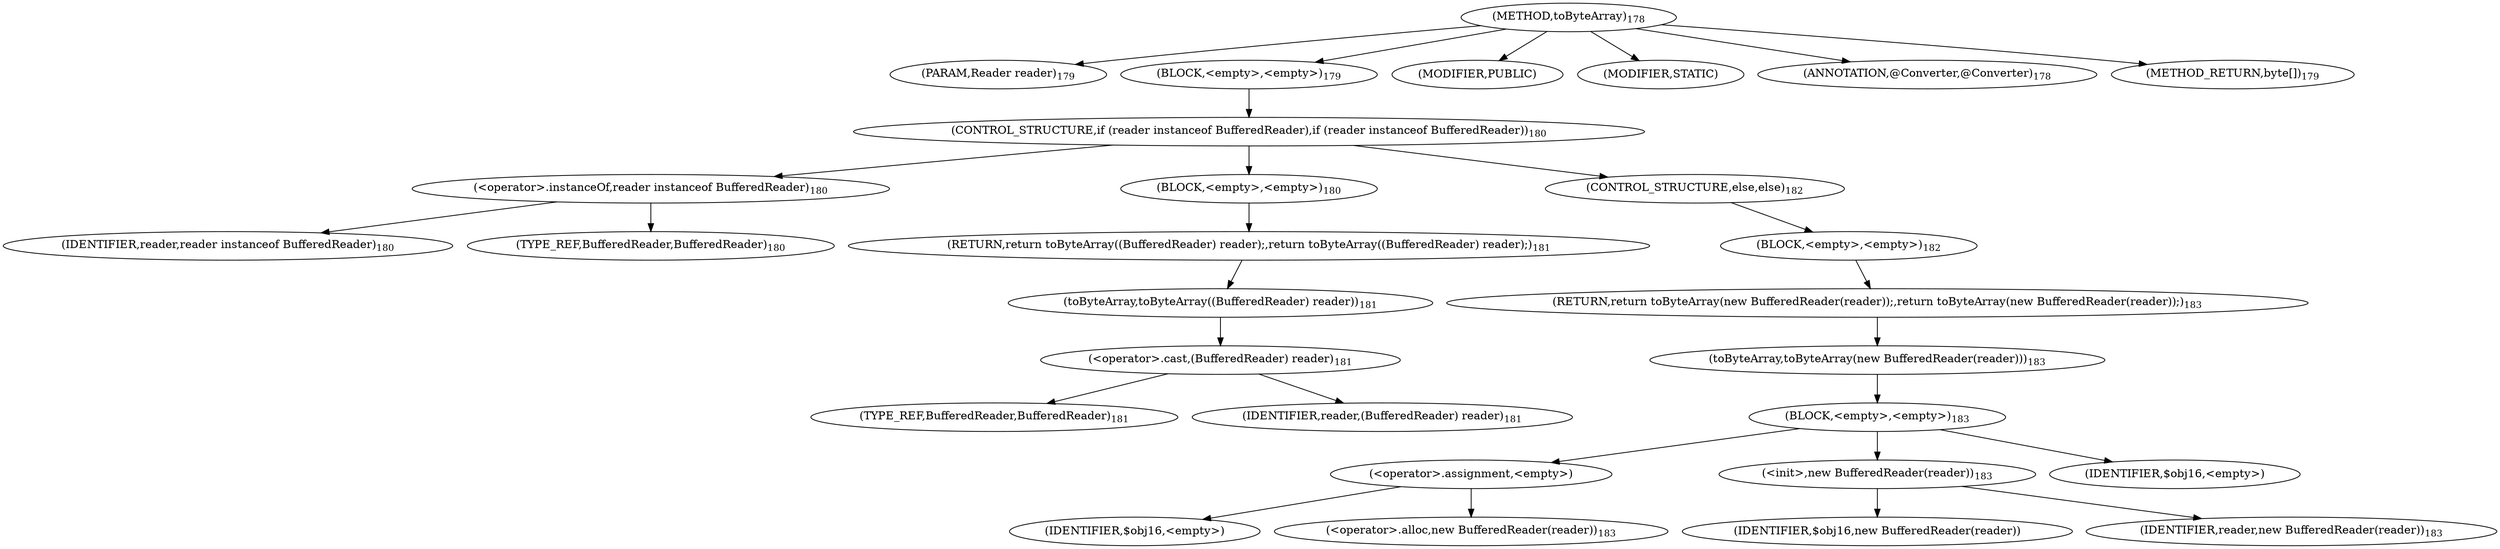 digraph "toByteArray" {  
"402" [label = <(METHOD,toByteArray)<SUB>178</SUB>> ]
"403" [label = <(PARAM,Reader reader)<SUB>179</SUB>> ]
"404" [label = <(BLOCK,&lt;empty&gt;,&lt;empty&gt;)<SUB>179</SUB>> ]
"405" [label = <(CONTROL_STRUCTURE,if (reader instanceof BufferedReader),if (reader instanceof BufferedReader))<SUB>180</SUB>> ]
"406" [label = <(&lt;operator&gt;.instanceOf,reader instanceof BufferedReader)<SUB>180</SUB>> ]
"407" [label = <(IDENTIFIER,reader,reader instanceof BufferedReader)<SUB>180</SUB>> ]
"408" [label = <(TYPE_REF,BufferedReader,BufferedReader)<SUB>180</SUB>> ]
"409" [label = <(BLOCK,&lt;empty&gt;,&lt;empty&gt;)<SUB>180</SUB>> ]
"410" [label = <(RETURN,return toByteArray((BufferedReader) reader);,return toByteArray((BufferedReader) reader);)<SUB>181</SUB>> ]
"411" [label = <(toByteArray,toByteArray((BufferedReader) reader))<SUB>181</SUB>> ]
"412" [label = <(&lt;operator&gt;.cast,(BufferedReader) reader)<SUB>181</SUB>> ]
"413" [label = <(TYPE_REF,BufferedReader,BufferedReader)<SUB>181</SUB>> ]
"414" [label = <(IDENTIFIER,reader,(BufferedReader) reader)<SUB>181</SUB>> ]
"415" [label = <(CONTROL_STRUCTURE,else,else)<SUB>182</SUB>> ]
"416" [label = <(BLOCK,&lt;empty&gt;,&lt;empty&gt;)<SUB>182</SUB>> ]
"417" [label = <(RETURN,return toByteArray(new BufferedReader(reader));,return toByteArray(new BufferedReader(reader));)<SUB>183</SUB>> ]
"418" [label = <(toByteArray,toByteArray(new BufferedReader(reader)))<SUB>183</SUB>> ]
"419" [label = <(BLOCK,&lt;empty&gt;,&lt;empty&gt;)<SUB>183</SUB>> ]
"420" [label = <(&lt;operator&gt;.assignment,&lt;empty&gt;)> ]
"421" [label = <(IDENTIFIER,$obj16,&lt;empty&gt;)> ]
"422" [label = <(&lt;operator&gt;.alloc,new BufferedReader(reader))<SUB>183</SUB>> ]
"423" [label = <(&lt;init&gt;,new BufferedReader(reader))<SUB>183</SUB>> ]
"424" [label = <(IDENTIFIER,$obj16,new BufferedReader(reader))> ]
"425" [label = <(IDENTIFIER,reader,new BufferedReader(reader))<SUB>183</SUB>> ]
"426" [label = <(IDENTIFIER,$obj16,&lt;empty&gt;)> ]
"427" [label = <(MODIFIER,PUBLIC)> ]
"428" [label = <(MODIFIER,STATIC)> ]
"429" [label = <(ANNOTATION,@Converter,@Converter)<SUB>178</SUB>> ]
"430" [label = <(METHOD_RETURN,byte[])<SUB>179</SUB>> ]
  "402" -> "403" 
  "402" -> "404" 
  "402" -> "427" 
  "402" -> "428" 
  "402" -> "429" 
  "402" -> "430" 
  "404" -> "405" 
  "405" -> "406" 
  "405" -> "409" 
  "405" -> "415" 
  "406" -> "407" 
  "406" -> "408" 
  "409" -> "410" 
  "410" -> "411" 
  "411" -> "412" 
  "412" -> "413" 
  "412" -> "414" 
  "415" -> "416" 
  "416" -> "417" 
  "417" -> "418" 
  "418" -> "419" 
  "419" -> "420" 
  "419" -> "423" 
  "419" -> "426" 
  "420" -> "421" 
  "420" -> "422" 
  "423" -> "424" 
  "423" -> "425" 
}
